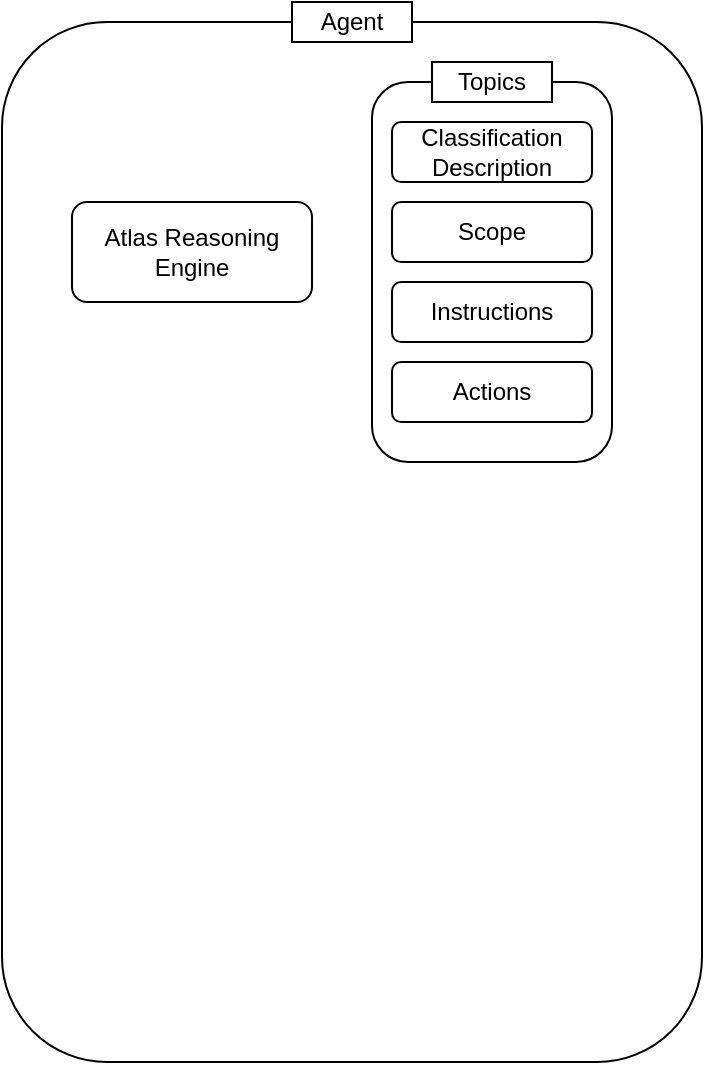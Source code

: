 <mxfile version="28.0.7">
  <diagram name="Page-1" id="6iwwGXpmAHg7_HQ9iEz2">
    <mxGraphModel dx="663" dy="404" grid="1" gridSize="10" guides="1" tooltips="1" connect="1" arrows="1" fold="1" page="1" pageScale="1" pageWidth="827" pageHeight="1169" math="0" shadow="0">
      <root>
        <mxCell id="0" />
        <mxCell id="1" parent="0" />
        <mxCell id="oNLKm26VDQYCc33M_KwG-1" value="" style="rounded=1;whiteSpace=wrap;html=1;" parent="1" vertex="1">
          <mxGeometry x="145" y="150" width="350" height="520" as="geometry" />
        </mxCell>
        <mxCell id="oNLKm26VDQYCc33M_KwG-3" value="Agent" style="rounded=0;whiteSpace=wrap;html=1;" parent="1" vertex="1">
          <mxGeometry x="290" y="140" width="60" height="20" as="geometry" />
        </mxCell>
        <mxCell id="oNLKm26VDQYCc33M_KwG-7" value="Atlas Reasoning Engine" style="rounded=1;whiteSpace=wrap;html=1;" parent="1" vertex="1">
          <mxGeometry x="180" y="240" width="120" height="50" as="geometry" />
        </mxCell>
        <mxCell id="oNLKm26VDQYCc33M_KwG-8" value="" style="rounded=1;whiteSpace=wrap;html=1;" parent="1" vertex="1">
          <mxGeometry x="330" y="180" width="120" height="190" as="geometry" />
        </mxCell>
        <mxCell id="oNLKm26VDQYCc33M_KwG-9" value="Topics" style="rounded=0;whiteSpace=wrap;html=1;" parent="1" vertex="1">
          <mxGeometry x="360" y="170" width="60" height="20" as="geometry" />
        </mxCell>
        <mxCell id="1tjItil-9zTjja-_KfLM-1" value="Classification&lt;br&gt;Description" style="rounded=1;whiteSpace=wrap;html=1;" vertex="1" parent="1">
          <mxGeometry x="340" y="200" width="100" height="30" as="geometry" />
        </mxCell>
        <mxCell id="1tjItil-9zTjja-_KfLM-2" value="Scope" style="rounded=1;whiteSpace=wrap;html=1;" vertex="1" parent="1">
          <mxGeometry x="340" y="240" width="100" height="30" as="geometry" />
        </mxCell>
        <mxCell id="1tjItil-9zTjja-_KfLM-3" value="Instructions" style="rounded=1;whiteSpace=wrap;html=1;" vertex="1" parent="1">
          <mxGeometry x="340" y="280" width="100" height="30" as="geometry" />
        </mxCell>
        <mxCell id="1tjItil-9zTjja-_KfLM-4" value="Actions" style="rounded=1;whiteSpace=wrap;html=1;" vertex="1" parent="1">
          <mxGeometry x="340" y="320" width="100" height="30" as="geometry" />
        </mxCell>
      </root>
    </mxGraphModel>
  </diagram>
</mxfile>
